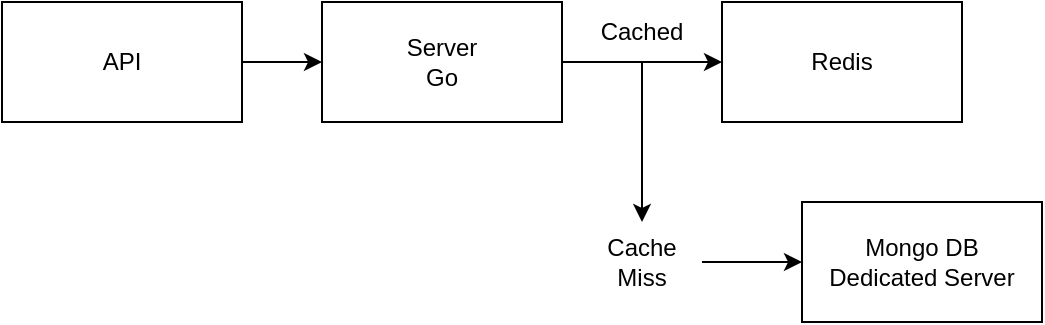 <mxfile>
    <diagram id="J7WWWRmxuU4rASYuA0s_" name="Page-1">
        <mxGraphModel dx="916" dy="615" grid="1" gridSize="10" guides="1" tooltips="1" connect="1" arrows="1" fold="1" page="1" pageScale="1" pageWidth="850" pageHeight="1100" math="0" shadow="0">
            <root>
                <mxCell id="0"/>
                <mxCell id="1" parent="0"/>
                <mxCell id="6" value="" style="edgeStyle=none;html=1;" edge="1" parent="1" source="2" target="5">
                    <mxGeometry relative="1" as="geometry"/>
                </mxCell>
                <mxCell id="2" value="Server&lt;br&gt;Go" style="rounded=0;whiteSpace=wrap;html=1;" vertex="1" parent="1">
                    <mxGeometry x="330" y="220" width="120" height="60" as="geometry"/>
                </mxCell>
                <mxCell id="4" value="" style="edgeStyle=none;html=1;" edge="1" parent="1" source="3" target="2">
                    <mxGeometry relative="1" as="geometry"/>
                </mxCell>
                <mxCell id="3" value="API" style="rounded=0;whiteSpace=wrap;html=1;" vertex="1" parent="1">
                    <mxGeometry x="170" y="220" width="120" height="60" as="geometry"/>
                </mxCell>
                <mxCell id="5" value="Redis" style="rounded=0;whiteSpace=wrap;html=1;" vertex="1" parent="1">
                    <mxGeometry x="530" y="220" width="120" height="60" as="geometry"/>
                </mxCell>
                <mxCell id="9" value="" style="edgeStyle=none;html=1;" edge="1" parent="1" source="7" target="8">
                    <mxGeometry relative="1" as="geometry"/>
                </mxCell>
                <mxCell id="7" value="Cached" style="text;html=1;strokeColor=none;fillColor=none;align=center;verticalAlign=middle;whiteSpace=wrap;rounded=0;" vertex="1" parent="1">
                    <mxGeometry x="460" y="220" width="60" height="30" as="geometry"/>
                </mxCell>
                <mxCell id="11" value="" style="edgeStyle=none;html=1;" edge="1" parent="1" source="8" target="10">
                    <mxGeometry relative="1" as="geometry"/>
                </mxCell>
                <mxCell id="8" value="Cache Miss" style="text;html=1;strokeColor=none;fillColor=none;align=center;verticalAlign=middle;whiteSpace=wrap;rounded=0;" vertex="1" parent="1">
                    <mxGeometry x="460" y="330" width="60" height="40" as="geometry"/>
                </mxCell>
                <mxCell id="10" value="Mongo DB&lt;br&gt;Dedicated Server" style="whiteSpace=wrap;html=1;" vertex="1" parent="1">
                    <mxGeometry x="570" y="320" width="120" height="60" as="geometry"/>
                </mxCell>
            </root>
        </mxGraphModel>
    </diagram>
</mxfile>